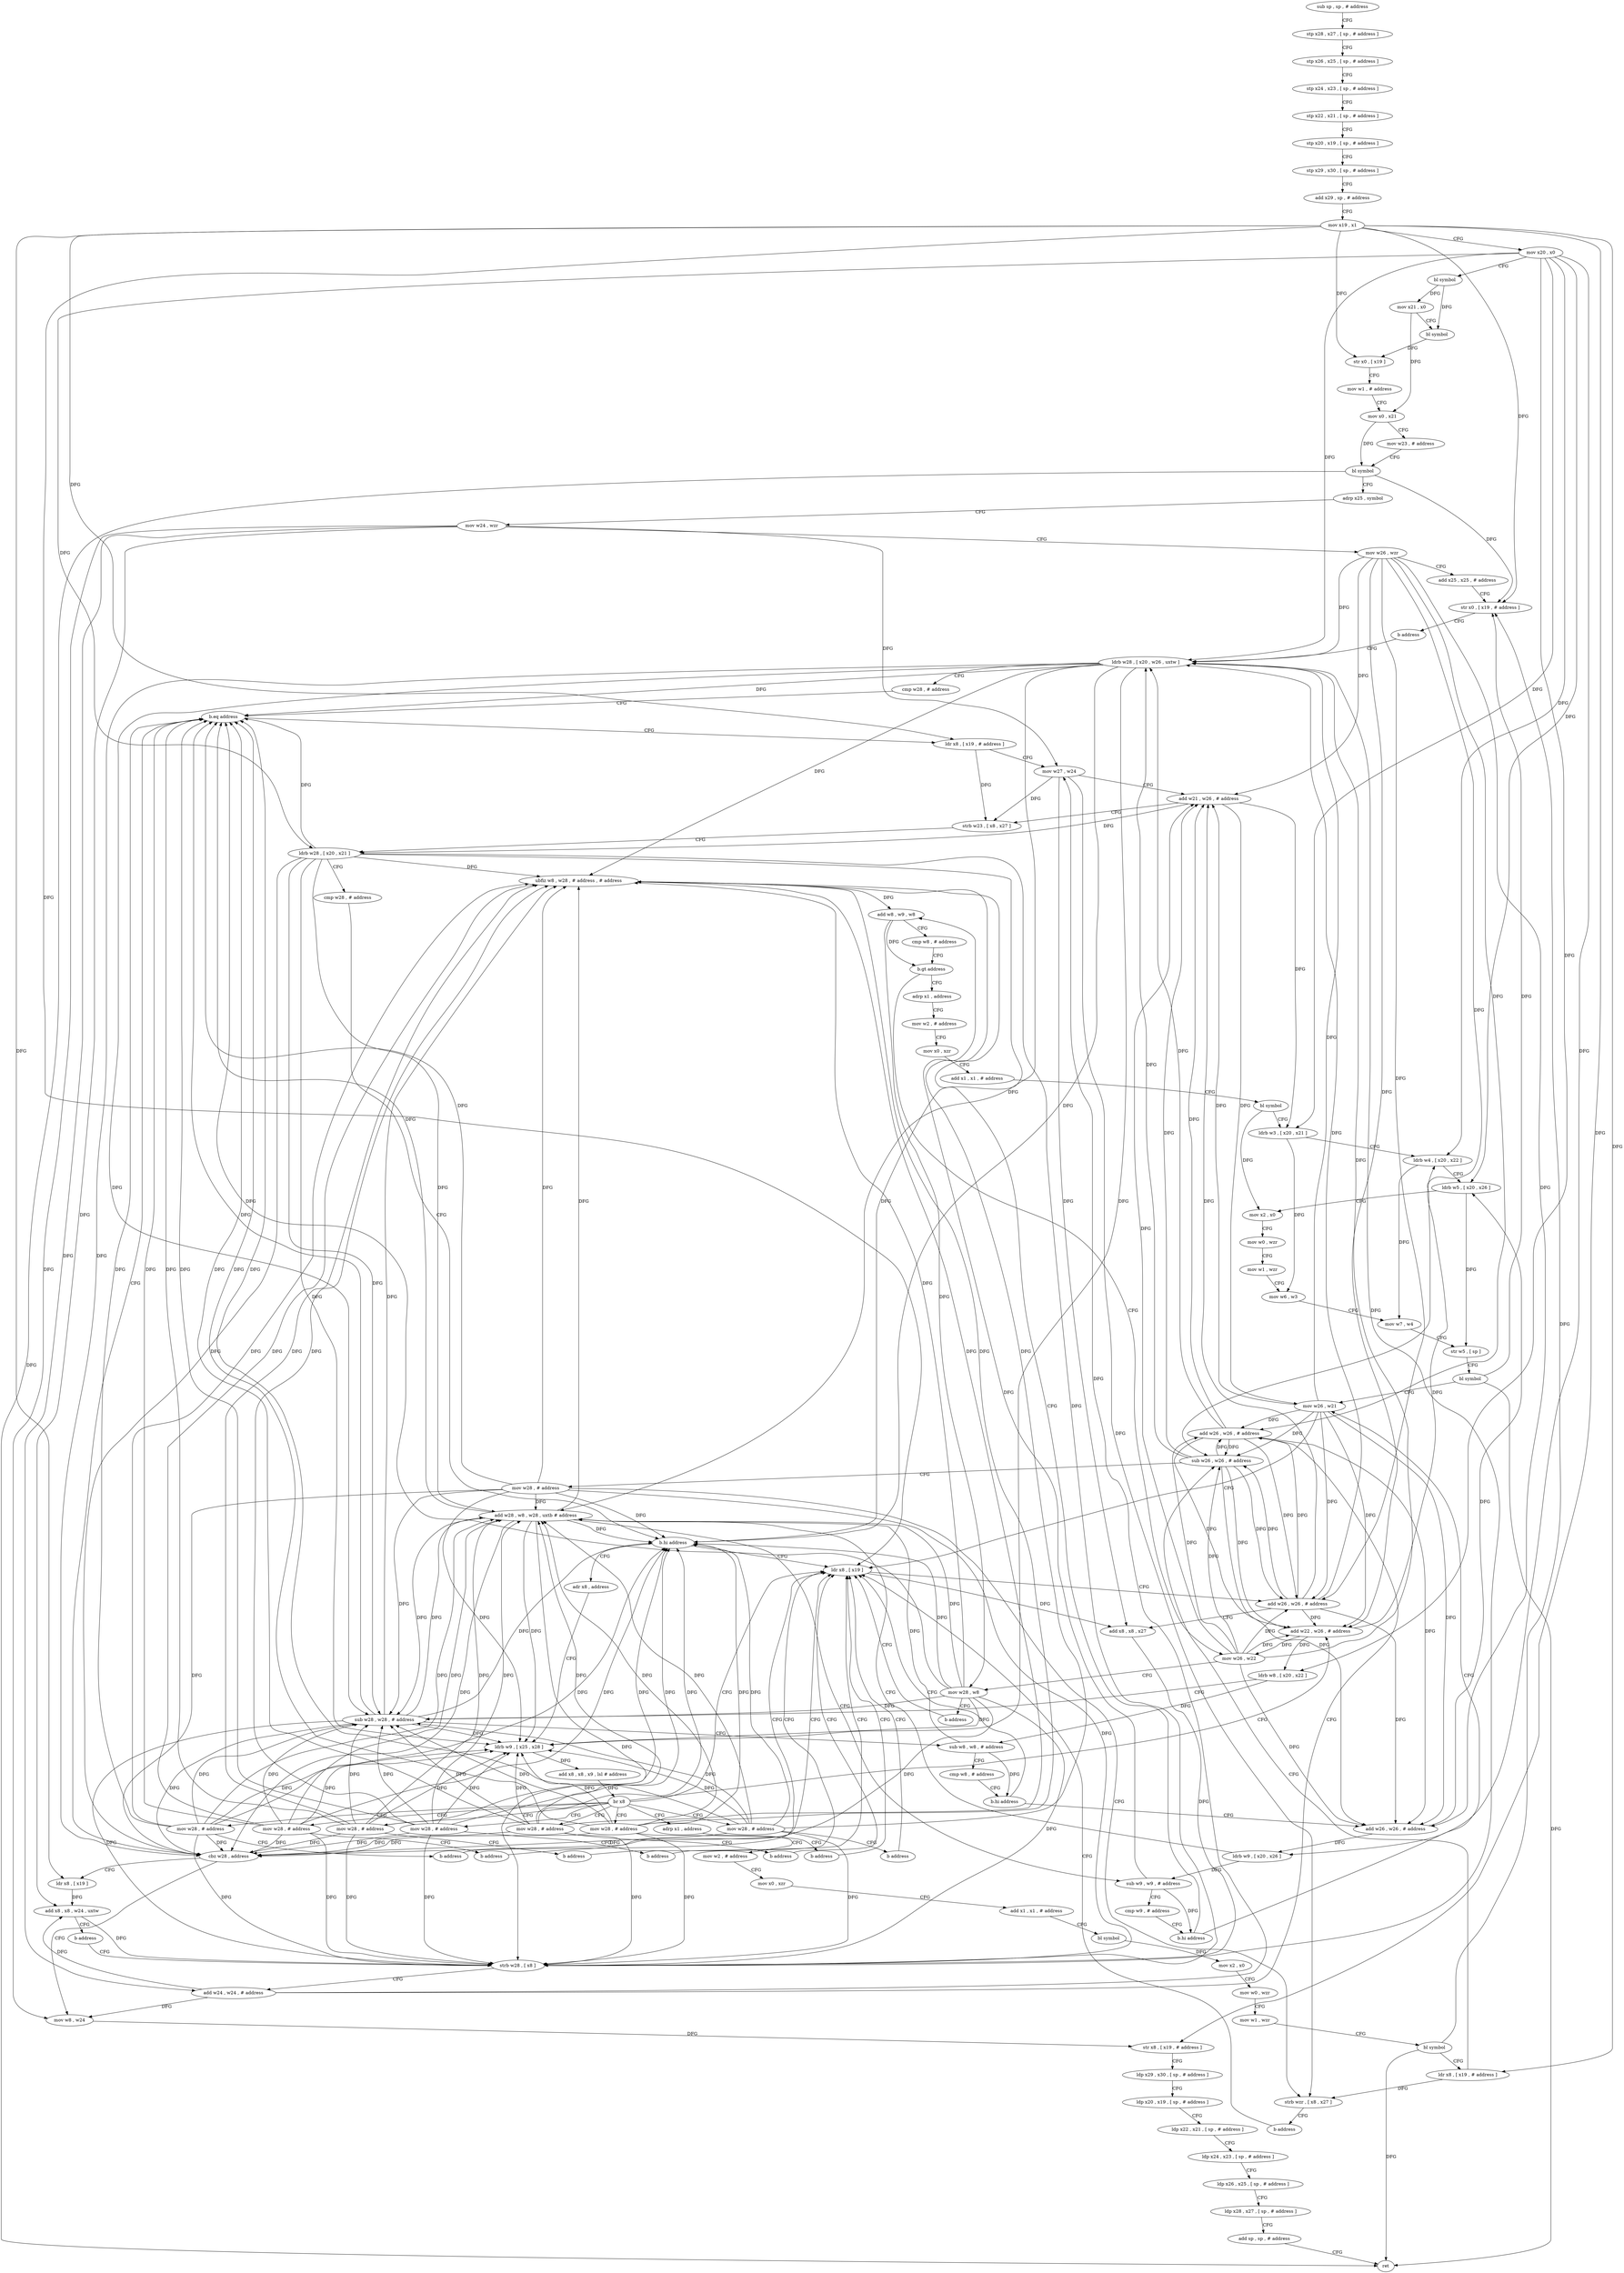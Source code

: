 digraph "func" {
"4204612" [label = "sub sp , sp , # address" ]
"4204616" [label = "stp x28 , x27 , [ sp , # address ]" ]
"4204620" [label = "stp x26 , x25 , [ sp , # address ]" ]
"4204624" [label = "stp x24 , x23 , [ sp , # address ]" ]
"4204628" [label = "stp x22 , x21 , [ sp , # address ]" ]
"4204632" [label = "stp x20 , x19 , [ sp , # address ]" ]
"4204636" [label = "stp x29 , x30 , [ sp , # address ]" ]
"4204640" [label = "add x29 , sp , # address" ]
"4204644" [label = "mov x19 , x1" ]
"4204648" [label = "mov x20 , x0" ]
"4204652" [label = "bl symbol" ]
"4204656" [label = "mov x21 , x0" ]
"4204660" [label = "bl symbol" ]
"4204664" [label = "str x0 , [ x19 ]" ]
"4204668" [label = "mov w1 , # address" ]
"4204672" [label = "mov x0 , x21" ]
"4204676" [label = "mov w23 , # address" ]
"4204680" [label = "bl symbol" ]
"4204684" [label = "adrp x25 , symbol" ]
"4204688" [label = "mov w24 , wzr" ]
"4204692" [label = "mov w26 , wzr" ]
"4204696" [label = "add x25 , x25 , # address" ]
"4204700" [label = "str x0 , [ x19 , # address ]" ]
"4204704" [label = "b address" ]
"4204796" [label = "ldrb w28 , [ x20 , w26 , uxtw ]" ]
"4204800" [label = "cmp w28 , # address" ]
"4204804" [label = "b.eq address" ]
"4204824" [label = "ldr x8 , [ x19 , # address ]" ]
"4204808" [label = "cbz w28 , address" ]
"4204828" [label = "mov w27 , w24" ]
"4204832" [label = "add w21 , w26 , # address" ]
"4204836" [label = "strb w23 , [ x8 , x27 ]" ]
"4204840" [label = "ldrb w28 , [ x20 , x21 ]" ]
"4204844" [label = "cmp w28 , # address" ]
"4204848" [label = "b.hi address" ]
"4204772" [label = "ldr x8 , [ x19 ]" ]
"4204852" [label = "adr x8 , address" ]
"4205056" [label = "mov w8 , w24" ]
"4204812" [label = "ldr x8 , [ x19 ]" ]
"4204776" [label = "add w26 , w26 , # address" ]
"4204780" [label = "add x8 , x8 , x27" ]
"4204784" [label = "strb w28 , [ x8 ]" ]
"4204856" [label = "ldrb w9 , [ x25 , x28 ]" ]
"4204860" [label = "add x8 , x8 , x9 , lsl # address" ]
"4204864" [label = "br x8" ]
"4204868" [label = "add w22 , w26 , # address" ]
"4204944" [label = "adrp x1 , address" ]
"4205000" [label = "mov w28 , # address" ]
"4205008" [label = "mov w28 , # address" ]
"4205016" [label = "mov w28 , # address" ]
"4205024" [label = "mov w28 , # address" ]
"4205032" [label = "mov w28 , # address" ]
"4205040" [label = "mov w28 , # address" ]
"4205048" [label = "mov w28 , # address" ]
"4205060" [label = "str x8 , [ x19 , # address ]" ]
"4205064" [label = "ldp x29 , x30 , [ sp , # address ]" ]
"4205068" [label = "ldp x20 , x19 , [ sp , # address ]" ]
"4205072" [label = "ldp x22 , x21 , [ sp , # address ]" ]
"4205076" [label = "ldp x24 , x23 , [ sp , # address ]" ]
"4205080" [label = "ldp x26 , x25 , [ sp , # address ]" ]
"4205084" [label = "ldp x28 , x27 , [ sp , # address ]" ]
"4205088" [label = "add sp , sp , # address" ]
"4205092" [label = "ret" ]
"4204816" [label = "add x8 , x8 , w24 , uxtw" ]
"4204820" [label = "b address" ]
"4204872" [label = "ldrb w8 , [ x20 , x22 ]" ]
"4204876" [label = "sub w28 , w28 , # address" ]
"4204880" [label = "sub w8 , w8 , # address" ]
"4204884" [label = "cmp w8 , # address" ]
"4204888" [label = "b.hi address" ]
"4204892" [label = "add w26 , w26 , # address" ]
"4204948" [label = "mov w2 , # address" ]
"4204952" [label = "mov x0 , xzr" ]
"4204956" [label = "add x1 , x1 , # address" ]
"4204960" [label = "bl symbol" ]
"4204964" [label = "mov x2 , x0" ]
"4204968" [label = "mov w0 , wzr" ]
"4204972" [label = "mov w1 , wzr" ]
"4204976" [label = "bl symbol" ]
"4204980" [label = "ldr x8 , [ x19 , # address ]" ]
"4204984" [label = "sub w26 , w26 , # address" ]
"4204988" [label = "mov w28 , # address" ]
"4204992" [label = "strb wzr , [ x8 , x27 ]" ]
"4204996" [label = "b address" ]
"4205004" [label = "b address" ]
"4205012" [label = "b address" ]
"4205020" [label = "b address" ]
"4205028" [label = "b address" ]
"4205036" [label = "b address" ]
"4205044" [label = "b address" ]
"4205052" [label = "b address" ]
"4204788" [label = "add w24 , w24 , # address" ]
"4204792" [label = "add w26 , w26 , # address" ]
"4204896" [label = "ldrb w9 , [ x20 , x26 ]" ]
"4204900" [label = "add w28 , w8 , w28 , uxtb # address" ]
"4204904" [label = "sub w9 , w9 , # address" ]
"4204908" [label = "cmp w9 , # address" ]
"4204912" [label = "b.hi address" ]
"4204768" [label = "mov w26 , w21" ]
"4204916" [label = "ubfiz w8 , w28 , # address , # address" ]
"4204920" [label = "add w8 , w9 , w8" ]
"4204924" [label = "cmp w8 , # address" ]
"4204928" [label = "b.gt address" ]
"4204708" [label = "adrp x1 , address" ]
"4204932" [label = "mov w26 , w22" ]
"4204712" [label = "mov w2 , # address" ]
"4204716" [label = "mov x0 , xzr" ]
"4204720" [label = "add x1 , x1 , # address" ]
"4204724" [label = "bl symbol" ]
"4204728" [label = "ldrb w3 , [ x20 , x21 ]" ]
"4204732" [label = "ldrb w4 , [ x20 , x22 ]" ]
"4204736" [label = "ldrb w5 , [ x20 , x26 ]" ]
"4204740" [label = "mov x2 , x0" ]
"4204744" [label = "mov w0 , wzr" ]
"4204748" [label = "mov w1 , wzr" ]
"4204752" [label = "mov w6 , w3" ]
"4204756" [label = "mov w7 , w4" ]
"4204760" [label = "str w5 , [ sp ]" ]
"4204764" [label = "bl symbol" ]
"4204936" [label = "mov w28 , w8" ]
"4204940" [label = "b address" ]
"4204612" -> "4204616" [ label = "CFG" ]
"4204616" -> "4204620" [ label = "CFG" ]
"4204620" -> "4204624" [ label = "CFG" ]
"4204624" -> "4204628" [ label = "CFG" ]
"4204628" -> "4204632" [ label = "CFG" ]
"4204632" -> "4204636" [ label = "CFG" ]
"4204636" -> "4204640" [ label = "CFG" ]
"4204640" -> "4204644" [ label = "CFG" ]
"4204644" -> "4204648" [ label = "CFG" ]
"4204644" -> "4204664" [ label = "DFG" ]
"4204644" -> "4204700" [ label = "DFG" ]
"4204644" -> "4204824" [ label = "DFG" ]
"4204644" -> "4204772" [ label = "DFG" ]
"4204644" -> "4205060" [ label = "DFG" ]
"4204644" -> "4204812" [ label = "DFG" ]
"4204644" -> "4204980" [ label = "DFG" ]
"4204648" -> "4204652" [ label = "CFG" ]
"4204648" -> "4204796" [ label = "DFG" ]
"4204648" -> "4204840" [ label = "DFG" ]
"4204648" -> "4204872" [ label = "DFG" ]
"4204648" -> "4204896" [ label = "DFG" ]
"4204648" -> "4204728" [ label = "DFG" ]
"4204648" -> "4204732" [ label = "DFG" ]
"4204648" -> "4204736" [ label = "DFG" ]
"4204652" -> "4204656" [ label = "DFG" ]
"4204652" -> "4204660" [ label = "DFG" ]
"4204656" -> "4204660" [ label = "CFG" ]
"4204656" -> "4204672" [ label = "DFG" ]
"4204660" -> "4204664" [ label = "DFG" ]
"4204664" -> "4204668" [ label = "CFG" ]
"4204668" -> "4204672" [ label = "CFG" ]
"4204672" -> "4204676" [ label = "CFG" ]
"4204672" -> "4204680" [ label = "DFG" ]
"4204676" -> "4204680" [ label = "CFG" ]
"4204680" -> "4204684" [ label = "CFG" ]
"4204680" -> "4204700" [ label = "DFG" ]
"4204680" -> "4205092" [ label = "DFG" ]
"4204684" -> "4204688" [ label = "CFG" ]
"4204688" -> "4204692" [ label = "CFG" ]
"4204688" -> "4204828" [ label = "DFG" ]
"4204688" -> "4205056" [ label = "DFG" ]
"4204688" -> "4204816" [ label = "DFG" ]
"4204688" -> "4204788" [ label = "DFG" ]
"4204692" -> "4204696" [ label = "CFG" ]
"4204692" -> "4204796" [ label = "DFG" ]
"4204692" -> "4204832" [ label = "DFG" ]
"4204692" -> "4204776" [ label = "DFG" ]
"4204692" -> "4204792" [ label = "DFG" ]
"4204692" -> "4204868" [ label = "DFG" ]
"4204692" -> "4204984" [ label = "DFG" ]
"4204692" -> "4204892" [ label = "DFG" ]
"4204696" -> "4204700" [ label = "CFG" ]
"4204700" -> "4204704" [ label = "CFG" ]
"4204704" -> "4204796" [ label = "CFG" ]
"4204796" -> "4204800" [ label = "CFG" ]
"4204796" -> "4204804" [ label = "DFG" ]
"4204796" -> "4204848" [ label = "DFG" ]
"4204796" -> "4204808" [ label = "DFG" ]
"4204796" -> "4204856" [ label = "DFG" ]
"4204796" -> "4204784" [ label = "DFG" ]
"4204796" -> "4204876" [ label = "DFG" ]
"4204796" -> "4204900" [ label = "DFG" ]
"4204796" -> "4204916" [ label = "DFG" ]
"4204800" -> "4204804" [ label = "CFG" ]
"4204804" -> "4204824" [ label = "CFG" ]
"4204804" -> "4204808" [ label = "CFG" ]
"4204824" -> "4204828" [ label = "CFG" ]
"4204824" -> "4204836" [ label = "DFG" ]
"4204808" -> "4205056" [ label = "CFG" ]
"4204808" -> "4204812" [ label = "CFG" ]
"4204828" -> "4204832" [ label = "CFG" ]
"4204828" -> "4204836" [ label = "DFG" ]
"4204828" -> "4204780" [ label = "DFG" ]
"4204828" -> "4204992" [ label = "DFG" ]
"4204832" -> "4204836" [ label = "CFG" ]
"4204832" -> "4204840" [ label = "DFG" ]
"4204832" -> "4204768" [ label = "DFG" ]
"4204832" -> "4204728" [ label = "DFG" ]
"4204836" -> "4204840" [ label = "CFG" ]
"4204840" -> "4204844" [ label = "CFG" ]
"4204840" -> "4204804" [ label = "DFG" ]
"4204840" -> "4204848" [ label = "DFG" ]
"4204840" -> "4204808" [ label = "DFG" ]
"4204840" -> "4204856" [ label = "DFG" ]
"4204840" -> "4204784" [ label = "DFG" ]
"4204840" -> "4204876" [ label = "DFG" ]
"4204840" -> "4204900" [ label = "DFG" ]
"4204840" -> "4204916" [ label = "DFG" ]
"4204844" -> "4204848" [ label = "CFG" ]
"4204848" -> "4204772" [ label = "CFG" ]
"4204848" -> "4204852" [ label = "CFG" ]
"4204772" -> "4204776" [ label = "CFG" ]
"4204772" -> "4204780" [ label = "DFG" ]
"4204852" -> "4204856" [ label = "CFG" ]
"4205056" -> "4205060" [ label = "DFG" ]
"4204812" -> "4204816" [ label = "DFG" ]
"4204776" -> "4204780" [ label = "CFG" ]
"4204776" -> "4204796" [ label = "DFG" ]
"4204776" -> "4204832" [ label = "DFG" ]
"4204776" -> "4204792" [ label = "DFG" ]
"4204776" -> "4204868" [ label = "DFG" ]
"4204776" -> "4204984" [ label = "DFG" ]
"4204776" -> "4204892" [ label = "DFG" ]
"4204780" -> "4204784" [ label = "DFG" ]
"4204784" -> "4204788" [ label = "CFG" ]
"4204856" -> "4204860" [ label = "DFG" ]
"4204860" -> "4204864" [ label = "DFG" ]
"4204864" -> "4204772" [ label = "CFG" ]
"4204864" -> "4204868" [ label = "CFG" ]
"4204864" -> "4204944" [ label = "CFG" ]
"4204864" -> "4205000" [ label = "CFG" ]
"4204864" -> "4205008" [ label = "CFG" ]
"4204864" -> "4205016" [ label = "CFG" ]
"4204864" -> "4205024" [ label = "CFG" ]
"4204864" -> "4205032" [ label = "CFG" ]
"4204864" -> "4205040" [ label = "CFG" ]
"4204864" -> "4205048" [ label = "CFG" ]
"4204868" -> "4204872" [ label = "DFG" ]
"4204868" -> "4204732" [ label = "DFG" ]
"4204868" -> "4204932" [ label = "DFG" ]
"4204944" -> "4204948" [ label = "CFG" ]
"4205000" -> "4205004" [ label = "CFG" ]
"4205000" -> "4204804" [ label = "DFG" ]
"4205000" -> "4204848" [ label = "DFG" ]
"4205000" -> "4204808" [ label = "DFG" ]
"4205000" -> "4204856" [ label = "DFG" ]
"4205000" -> "4204784" [ label = "DFG" ]
"4205000" -> "4204876" [ label = "DFG" ]
"4205000" -> "4204900" [ label = "DFG" ]
"4205000" -> "4204916" [ label = "DFG" ]
"4205008" -> "4205012" [ label = "CFG" ]
"4205008" -> "4204804" [ label = "DFG" ]
"4205008" -> "4204848" [ label = "DFG" ]
"4205008" -> "4204808" [ label = "DFG" ]
"4205008" -> "4204856" [ label = "DFG" ]
"4205008" -> "4204784" [ label = "DFG" ]
"4205008" -> "4204876" [ label = "DFG" ]
"4205008" -> "4204900" [ label = "DFG" ]
"4205008" -> "4204916" [ label = "DFG" ]
"4205016" -> "4205020" [ label = "CFG" ]
"4205016" -> "4204804" [ label = "DFG" ]
"4205016" -> "4204848" [ label = "DFG" ]
"4205016" -> "4204808" [ label = "DFG" ]
"4205016" -> "4204856" [ label = "DFG" ]
"4205016" -> "4204784" [ label = "DFG" ]
"4205016" -> "4204876" [ label = "DFG" ]
"4205016" -> "4204900" [ label = "DFG" ]
"4205016" -> "4204916" [ label = "DFG" ]
"4205024" -> "4205028" [ label = "CFG" ]
"4205024" -> "4204804" [ label = "DFG" ]
"4205024" -> "4204848" [ label = "DFG" ]
"4205024" -> "4204808" [ label = "DFG" ]
"4205024" -> "4204856" [ label = "DFG" ]
"4205024" -> "4204784" [ label = "DFG" ]
"4205024" -> "4204876" [ label = "DFG" ]
"4205024" -> "4204900" [ label = "DFG" ]
"4205024" -> "4204916" [ label = "DFG" ]
"4205032" -> "4205036" [ label = "CFG" ]
"4205032" -> "4204804" [ label = "DFG" ]
"4205032" -> "4204848" [ label = "DFG" ]
"4205032" -> "4204808" [ label = "DFG" ]
"4205032" -> "4204856" [ label = "DFG" ]
"4205032" -> "4204784" [ label = "DFG" ]
"4205032" -> "4204876" [ label = "DFG" ]
"4205032" -> "4204900" [ label = "DFG" ]
"4205032" -> "4204916" [ label = "DFG" ]
"4205040" -> "4205044" [ label = "CFG" ]
"4205040" -> "4204804" [ label = "DFG" ]
"4205040" -> "4204848" [ label = "DFG" ]
"4205040" -> "4204808" [ label = "DFG" ]
"4205040" -> "4204856" [ label = "DFG" ]
"4205040" -> "4204784" [ label = "DFG" ]
"4205040" -> "4204876" [ label = "DFG" ]
"4205040" -> "4204900" [ label = "DFG" ]
"4205040" -> "4204916" [ label = "DFG" ]
"4205048" -> "4205052" [ label = "CFG" ]
"4205048" -> "4204804" [ label = "DFG" ]
"4205048" -> "4204848" [ label = "DFG" ]
"4205048" -> "4204808" [ label = "DFG" ]
"4205048" -> "4204856" [ label = "DFG" ]
"4205048" -> "4204784" [ label = "DFG" ]
"4205048" -> "4204876" [ label = "DFG" ]
"4205048" -> "4204900" [ label = "DFG" ]
"4205048" -> "4204916" [ label = "DFG" ]
"4205060" -> "4205064" [ label = "CFG" ]
"4205064" -> "4205068" [ label = "CFG" ]
"4205068" -> "4205072" [ label = "CFG" ]
"4205072" -> "4205076" [ label = "CFG" ]
"4205076" -> "4205080" [ label = "CFG" ]
"4205080" -> "4205084" [ label = "CFG" ]
"4205084" -> "4205088" [ label = "CFG" ]
"4205088" -> "4205092" [ label = "CFG" ]
"4204816" -> "4204820" [ label = "CFG" ]
"4204816" -> "4204784" [ label = "DFG" ]
"4204820" -> "4204784" [ label = "CFG" ]
"4204872" -> "4204876" [ label = "CFG" ]
"4204872" -> "4204880" [ label = "DFG" ]
"4204876" -> "4204880" [ label = "CFG" ]
"4204876" -> "4204804" [ label = "DFG" ]
"4204876" -> "4204848" [ label = "DFG" ]
"4204876" -> "4204808" [ label = "DFG" ]
"4204876" -> "4204856" [ label = "DFG" ]
"4204876" -> "4204784" [ label = "DFG" ]
"4204876" -> "4204900" [ label = "DFG" ]
"4204876" -> "4204916" [ label = "DFG" ]
"4204880" -> "4204884" [ label = "CFG" ]
"4204880" -> "4204888" [ label = "DFG" ]
"4204880" -> "4204900" [ label = "DFG" ]
"4204884" -> "4204888" [ label = "CFG" ]
"4204888" -> "4204772" [ label = "CFG" ]
"4204888" -> "4204892" [ label = "CFG" ]
"4204892" -> "4204896" [ label = "DFG" ]
"4204892" -> "4204736" [ label = "DFG" ]
"4204948" -> "4204952" [ label = "CFG" ]
"4204952" -> "4204956" [ label = "CFG" ]
"4204956" -> "4204960" [ label = "CFG" ]
"4204960" -> "4204964" [ label = "DFG" ]
"4204964" -> "4204968" [ label = "CFG" ]
"4204968" -> "4204972" [ label = "CFG" ]
"4204972" -> "4204976" [ label = "CFG" ]
"4204976" -> "4204980" [ label = "CFG" ]
"4204976" -> "4204700" [ label = "DFG" ]
"4204976" -> "4205092" [ label = "DFG" ]
"4204980" -> "4204984" [ label = "CFG" ]
"4204980" -> "4204992" [ label = "DFG" ]
"4204984" -> "4204988" [ label = "CFG" ]
"4204984" -> "4204796" [ label = "DFG" ]
"4204984" -> "4204832" [ label = "DFG" ]
"4204984" -> "4204776" [ label = "DFG" ]
"4204984" -> "4204792" [ label = "DFG" ]
"4204984" -> "4204868" [ label = "DFG" ]
"4204984" -> "4204892" [ label = "DFG" ]
"4204988" -> "4204992" [ label = "CFG" ]
"4204988" -> "4204804" [ label = "DFG" ]
"4204988" -> "4204848" [ label = "DFG" ]
"4204988" -> "4204808" [ label = "DFG" ]
"4204988" -> "4204856" [ label = "DFG" ]
"4204988" -> "4204784" [ label = "DFG" ]
"4204988" -> "4204876" [ label = "DFG" ]
"4204988" -> "4204900" [ label = "DFG" ]
"4204988" -> "4204916" [ label = "DFG" ]
"4204992" -> "4204996" [ label = "CFG" ]
"4204996" -> "4204772" [ label = "CFG" ]
"4205004" -> "4204772" [ label = "CFG" ]
"4205012" -> "4204772" [ label = "CFG" ]
"4205020" -> "4204772" [ label = "CFG" ]
"4205028" -> "4204772" [ label = "CFG" ]
"4205036" -> "4204772" [ label = "CFG" ]
"4205044" -> "4204772" [ label = "CFG" ]
"4205052" -> "4204772" [ label = "CFG" ]
"4204788" -> "4204792" [ label = "CFG" ]
"4204788" -> "4204828" [ label = "DFG" ]
"4204788" -> "4205056" [ label = "DFG" ]
"4204788" -> "4204816" [ label = "DFG" ]
"4204792" -> "4204796" [ label = "DFG" ]
"4204792" -> "4204832" [ label = "DFG" ]
"4204792" -> "4204776" [ label = "DFG" ]
"4204792" -> "4204868" [ label = "DFG" ]
"4204792" -> "4204984" [ label = "DFG" ]
"4204792" -> "4204892" [ label = "DFG" ]
"4204896" -> "4204900" [ label = "CFG" ]
"4204896" -> "4204904" [ label = "DFG" ]
"4204900" -> "4204904" [ label = "CFG" ]
"4204900" -> "4204804" [ label = "DFG" ]
"4204900" -> "4204848" [ label = "DFG" ]
"4204900" -> "4204808" [ label = "DFG" ]
"4204900" -> "4204856" [ label = "DFG" ]
"4204900" -> "4204784" [ label = "DFG" ]
"4204900" -> "4204876" [ label = "DFG" ]
"4204900" -> "4204916" [ label = "DFG" ]
"4204904" -> "4204908" [ label = "CFG" ]
"4204904" -> "4204912" [ label = "DFG" ]
"4204904" -> "4204920" [ label = "DFG" ]
"4204908" -> "4204912" [ label = "CFG" ]
"4204912" -> "4204768" [ label = "CFG" ]
"4204912" -> "4204916" [ label = "CFG" ]
"4204768" -> "4204772" [ label = "CFG" ]
"4204768" -> "4204796" [ label = "DFG" ]
"4204768" -> "4204832" [ label = "DFG" ]
"4204768" -> "4204776" [ label = "DFG" ]
"4204768" -> "4204792" [ label = "DFG" ]
"4204768" -> "4204868" [ label = "DFG" ]
"4204768" -> "4204984" [ label = "DFG" ]
"4204768" -> "4204892" [ label = "DFG" ]
"4204916" -> "4204920" [ label = "DFG" ]
"4204920" -> "4204924" [ label = "CFG" ]
"4204920" -> "4204928" [ label = "DFG" ]
"4204920" -> "4204936" [ label = "DFG" ]
"4204924" -> "4204928" [ label = "CFG" ]
"4204928" -> "4204708" [ label = "CFG" ]
"4204928" -> "4204932" [ label = "CFG" ]
"4204708" -> "4204712" [ label = "CFG" ]
"4204932" -> "4204936" [ label = "CFG" ]
"4204932" -> "4204796" [ label = "DFG" ]
"4204932" -> "4204832" [ label = "DFG" ]
"4204932" -> "4204776" [ label = "DFG" ]
"4204932" -> "4204792" [ label = "DFG" ]
"4204932" -> "4204868" [ label = "DFG" ]
"4204932" -> "4204984" [ label = "DFG" ]
"4204932" -> "4204892" [ label = "DFG" ]
"4204712" -> "4204716" [ label = "CFG" ]
"4204716" -> "4204720" [ label = "CFG" ]
"4204720" -> "4204724" [ label = "CFG" ]
"4204724" -> "4204728" [ label = "CFG" ]
"4204724" -> "4204740" [ label = "DFG" ]
"4204728" -> "4204732" [ label = "CFG" ]
"4204728" -> "4204752" [ label = "DFG" ]
"4204732" -> "4204736" [ label = "CFG" ]
"4204732" -> "4204756" [ label = "DFG" ]
"4204736" -> "4204740" [ label = "CFG" ]
"4204736" -> "4204760" [ label = "DFG" ]
"4204740" -> "4204744" [ label = "CFG" ]
"4204744" -> "4204748" [ label = "CFG" ]
"4204748" -> "4204752" [ label = "CFG" ]
"4204752" -> "4204756" [ label = "CFG" ]
"4204756" -> "4204760" [ label = "CFG" ]
"4204760" -> "4204764" [ label = "CFG" ]
"4204764" -> "4204768" [ label = "CFG" ]
"4204764" -> "4204700" [ label = "DFG" ]
"4204764" -> "4205092" [ label = "DFG" ]
"4204936" -> "4204940" [ label = "CFG" ]
"4204936" -> "4204804" [ label = "DFG" ]
"4204936" -> "4204848" [ label = "DFG" ]
"4204936" -> "4204808" [ label = "DFG" ]
"4204936" -> "4204856" [ label = "DFG" ]
"4204936" -> "4204784" [ label = "DFG" ]
"4204936" -> "4204876" [ label = "DFG" ]
"4204936" -> "4204900" [ label = "DFG" ]
"4204936" -> "4204916" [ label = "DFG" ]
"4204940" -> "4204772" [ label = "CFG" ]
}
